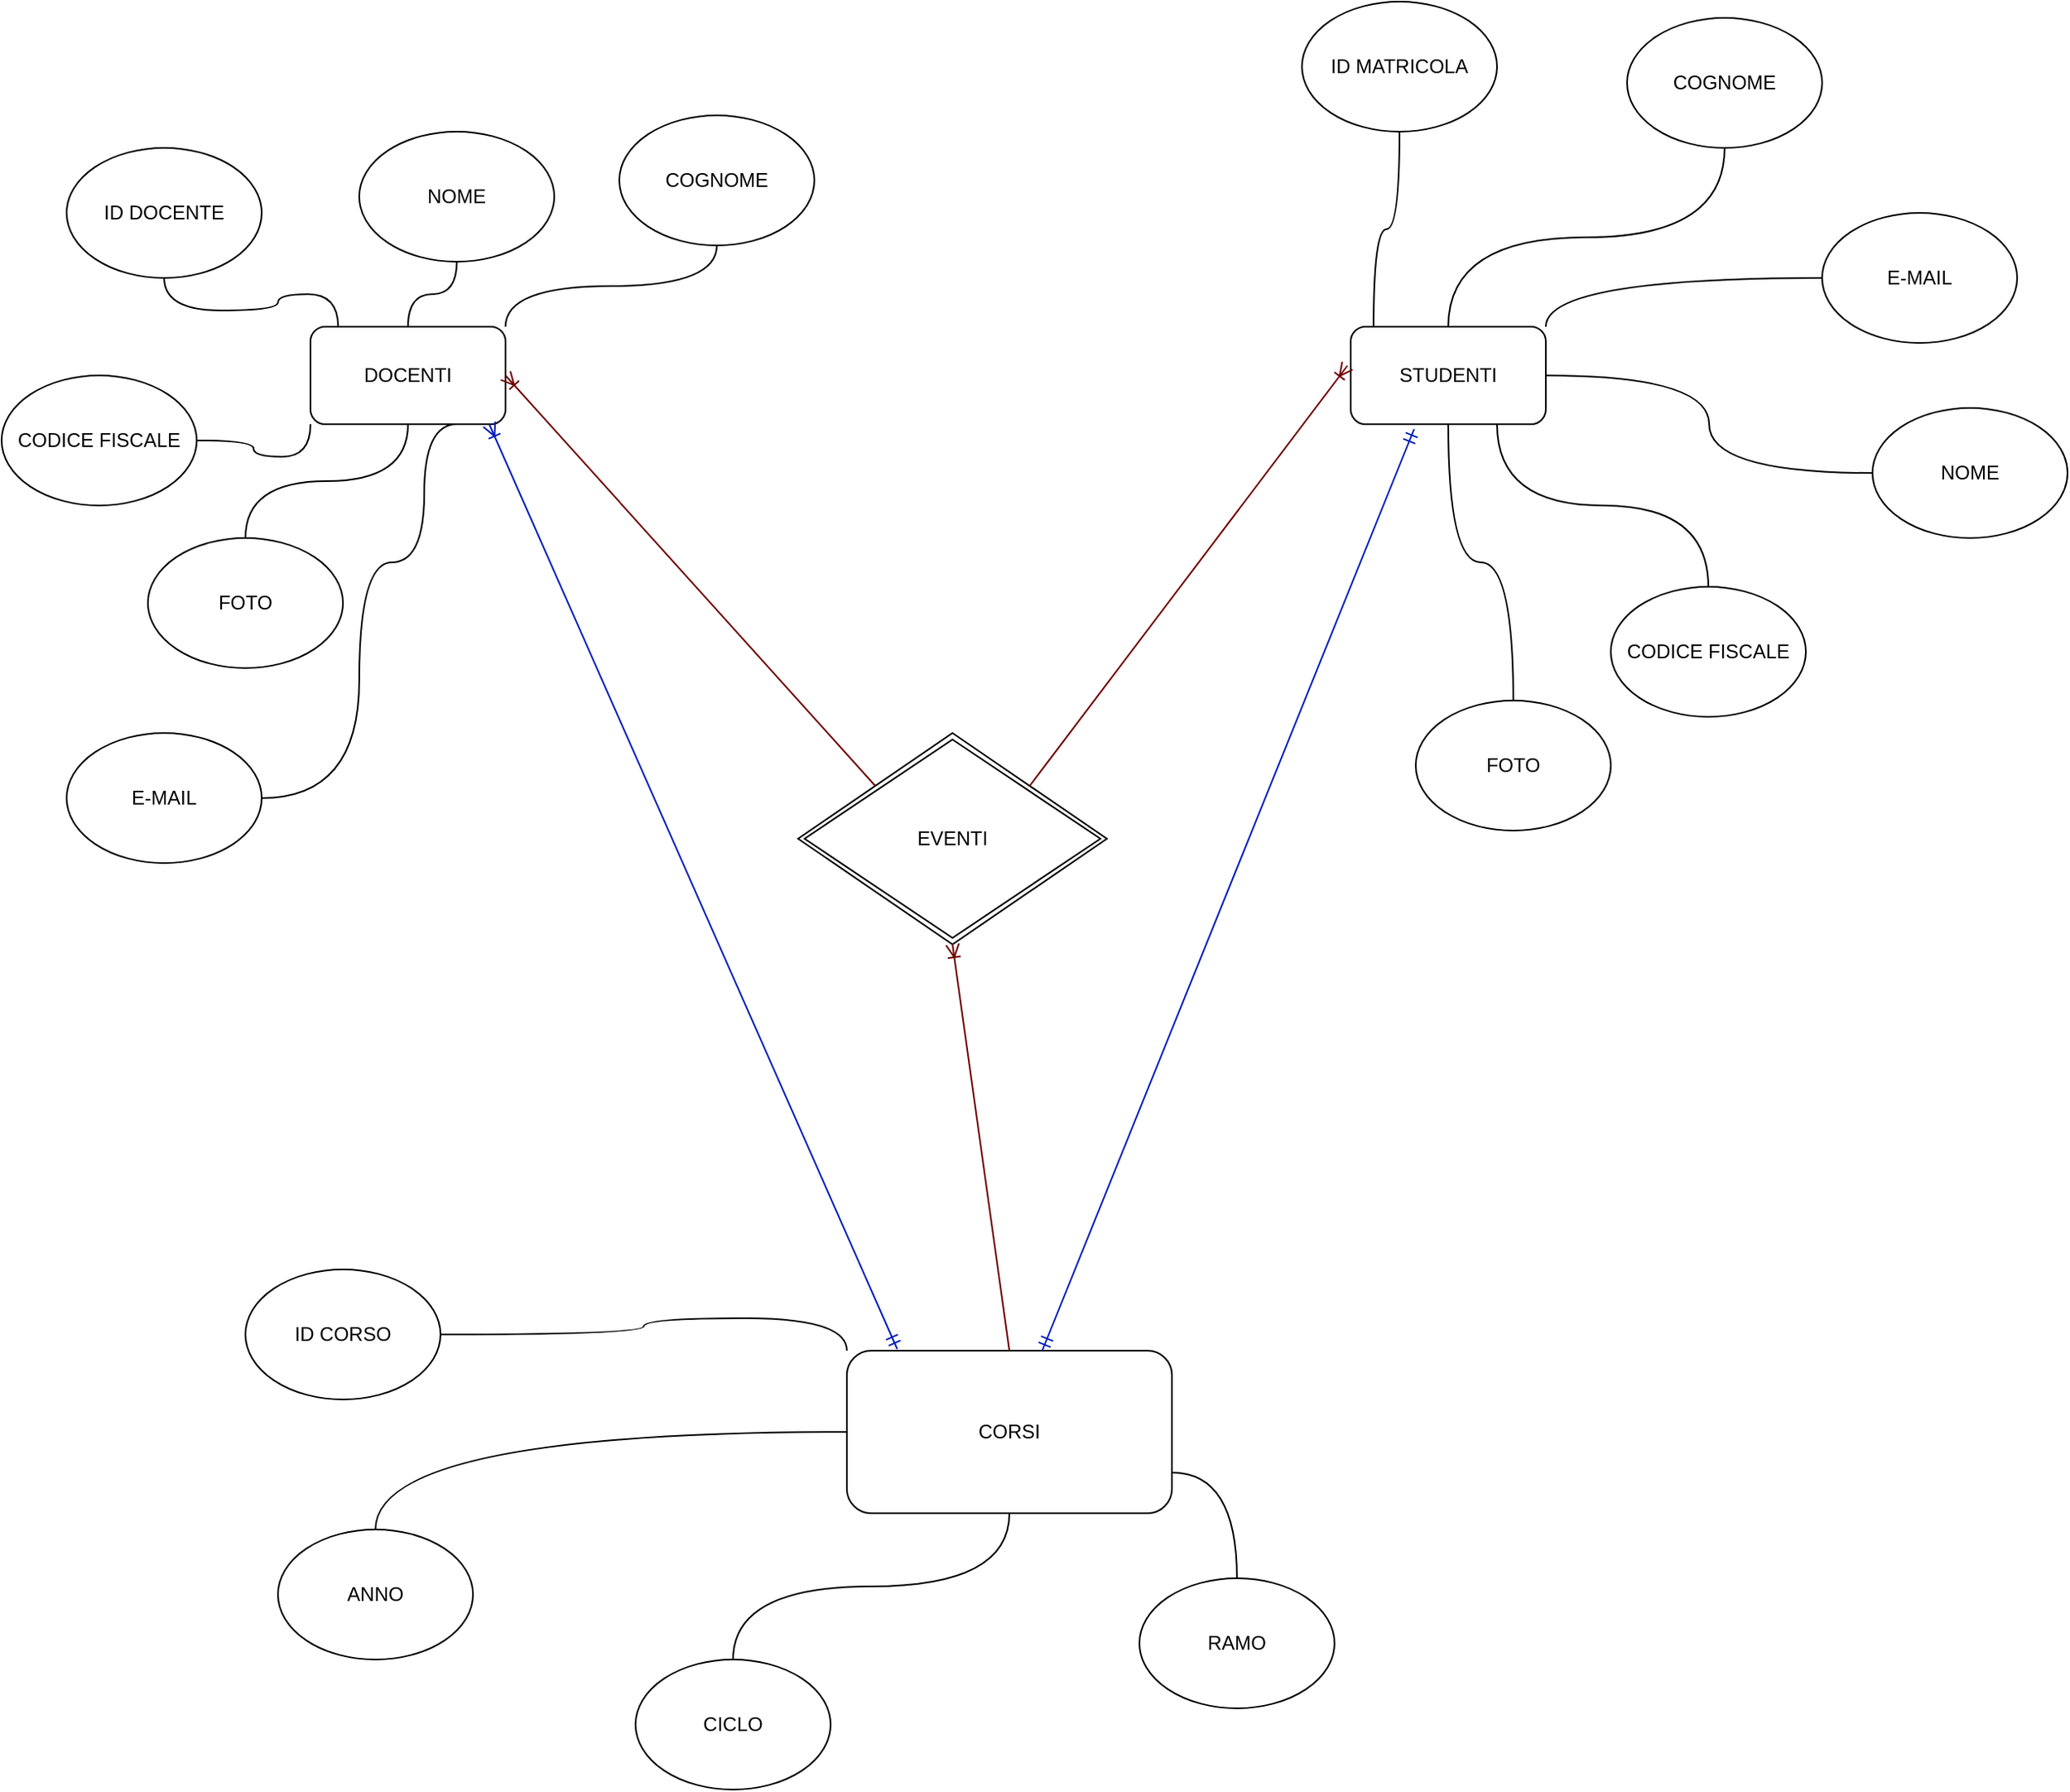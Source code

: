 <mxfile version="13.7.7" type="google"><diagram id="C5RBs43oDa-KdzZeNtuy" name="Page-1"><mxGraphModel dx="1320" dy="1685" grid="1" gridSize="10" guides="1" tooltips="1" connect="1" arrows="1" fold="1" page="1" pageScale="1" pageWidth="827" pageHeight="1169" math="0" shadow="0"><root><mxCell id="WIyWlLk6GJQsqaUBKTNV-0"/><mxCell id="WIyWlLk6GJQsqaUBKTNV-1" parent="WIyWlLk6GJQsqaUBKTNV-0"/><mxCell id="Mb1_eHUbX55ygG9vqGqB-45" style="edgeStyle=orthogonalEdgeStyle;orthogonalLoop=1;jettySize=auto;html=1;exitX=0;exitY=1;exitDx=0;exitDy=0;endArrow=none;endFill=0;curved=1;" edge="1" parent="WIyWlLk6GJQsqaUBKTNV-1" source="Mb1_eHUbX55ygG9vqGqB-44" target="Mb1_eHUbX55ygG9vqGqB-46"><mxGeometry relative="1" as="geometry"><mxPoint x="150" y="200" as="targetPoint"/></mxGeometry></mxCell><mxCell id="Mb1_eHUbX55ygG9vqGqB-47" style="edgeStyle=orthogonalEdgeStyle;orthogonalLoop=1;jettySize=auto;html=1;exitX=0.142;exitY=0;exitDx=0;exitDy=0;endArrow=none;endFill=0;curved=1;exitPerimeter=0;" edge="1" parent="WIyWlLk6GJQsqaUBKTNV-1" source="Mb1_eHUbX55ygG9vqGqB-44" target="Mb1_eHUbX55ygG9vqGqB-48"><mxGeometry relative="1" as="geometry"><mxPoint x="190" y="60" as="targetPoint"/></mxGeometry></mxCell><mxCell id="Mb1_eHUbX55ygG9vqGqB-49" style="edgeStyle=orthogonalEdgeStyle;orthogonalLoop=1;jettySize=auto;html=1;exitX=0.5;exitY=0;exitDx=0;exitDy=0;endArrow=none;endFill=0;curved=1;" edge="1" parent="WIyWlLk6GJQsqaUBKTNV-1" source="Mb1_eHUbX55ygG9vqGqB-44" target="Mb1_eHUbX55ygG9vqGqB-50"><mxGeometry relative="1" as="geometry"><mxPoint x="370" y="60" as="targetPoint"/></mxGeometry></mxCell><mxCell id="Mb1_eHUbX55ygG9vqGqB-51" style="edgeStyle=orthogonalEdgeStyle;orthogonalLoop=1;jettySize=auto;html=1;exitX=0.5;exitY=1;exitDx=0;exitDy=0;endArrow=none;endFill=0;curved=1;" edge="1" parent="WIyWlLk6GJQsqaUBKTNV-1" source="Mb1_eHUbX55ygG9vqGqB-44" target="Mb1_eHUbX55ygG9vqGqB-52"><mxGeometry relative="1" as="geometry"><mxPoint x="370" y="260" as="targetPoint"/></mxGeometry></mxCell><mxCell id="Mb1_eHUbX55ygG9vqGqB-53" style="edgeStyle=orthogonalEdgeStyle;orthogonalLoop=1;jettySize=auto;html=1;exitX=1;exitY=0;exitDx=0;exitDy=0;endArrow=none;endFill=0;curved=1;" edge="1" parent="WIyWlLk6GJQsqaUBKTNV-1" source="Mb1_eHUbX55ygG9vqGqB-44" target="Mb1_eHUbX55ygG9vqGqB-54"><mxGeometry relative="1" as="geometry"><mxPoint x="450" y="120" as="targetPoint"/></mxGeometry></mxCell><mxCell id="Mb1_eHUbX55ygG9vqGqB-55" style="edgeStyle=orthogonalEdgeStyle;orthogonalLoop=1;jettySize=auto;html=1;exitX=0.75;exitY=1;exitDx=0;exitDy=0;endArrow=none;endFill=0;curved=1;" edge="1" parent="WIyWlLk6GJQsqaUBKTNV-1" source="Mb1_eHUbX55ygG9vqGqB-44" target="Mb1_eHUbX55ygG9vqGqB-56"><mxGeometry relative="1" as="geometry"><mxPoint x="370" y="300" as="targetPoint"/><Array as="points"><mxPoint x="350" y="190"/><mxPoint x="350" y="275"/><mxPoint x="310" y="275"/></Array></mxGeometry></mxCell><mxCell id="Mb1_eHUbX55ygG9vqGqB-44" value="DOCENTI" style="rounded=1;whiteSpace=wrap;html=1;" vertex="1" parent="WIyWlLk6GJQsqaUBKTNV-1"><mxGeometry x="280" y="130" width="120" height="60" as="geometry"/></mxCell><mxCell id="Mb1_eHUbX55ygG9vqGqB-46" value="CODICE FISCALE" style="ellipse;whiteSpace=wrap;html=1;" vertex="1" parent="WIyWlLk6GJQsqaUBKTNV-1"><mxGeometry x="90" y="160" width="120" height="80" as="geometry"/></mxCell><mxCell id="Mb1_eHUbX55ygG9vqGqB-48" value="ID DOCENTE" style="ellipse;whiteSpace=wrap;html=1;" vertex="1" parent="WIyWlLk6GJQsqaUBKTNV-1"><mxGeometry x="130" y="20" width="120" height="80" as="geometry"/></mxCell><mxCell id="Mb1_eHUbX55ygG9vqGqB-50" value="NOME" style="ellipse;whiteSpace=wrap;html=1;" vertex="1" parent="WIyWlLk6GJQsqaUBKTNV-1"><mxGeometry x="310" y="10" width="120" height="80" as="geometry"/></mxCell><mxCell id="Mb1_eHUbX55ygG9vqGqB-52" value="FOTO" style="ellipse;whiteSpace=wrap;html=1;" vertex="1" parent="WIyWlLk6GJQsqaUBKTNV-1"><mxGeometry x="180" y="260" width="120" height="80" as="geometry"/></mxCell><mxCell id="Mb1_eHUbX55ygG9vqGqB-54" value="COGNOME" style="ellipse;whiteSpace=wrap;html=1;" vertex="1" parent="WIyWlLk6GJQsqaUBKTNV-1"><mxGeometry x="470" width="120" height="80" as="geometry"/></mxCell><mxCell id="Mb1_eHUbX55ygG9vqGqB-56" value="E-MAIL" style="ellipse;whiteSpace=wrap;html=1;" vertex="1" parent="WIyWlLk6GJQsqaUBKTNV-1"><mxGeometry x="130" y="380" width="120" height="80" as="geometry"/></mxCell><mxCell id="Mb1_eHUbX55ygG9vqGqB-58" style="edgeStyle=orthogonalEdgeStyle;orthogonalLoop=1;jettySize=auto;html=1;exitX=0.117;exitY=0.033;exitDx=0;exitDy=0;endArrow=none;endFill=0;curved=1;exitPerimeter=0;" edge="1" parent="WIyWlLk6GJQsqaUBKTNV-1" source="Mb1_eHUbX55ygG9vqGqB-63" target="Mb1_eHUbX55ygG9vqGqB-64"><mxGeometry relative="1" as="geometry"><mxPoint x="810" y="110" as="targetPoint"/></mxGeometry></mxCell><mxCell id="Mb1_eHUbX55ygG9vqGqB-59" style="edgeStyle=orthogonalEdgeStyle;orthogonalLoop=1;jettySize=auto;html=1;exitX=0.5;exitY=0;exitDx=0;exitDy=0;endArrow=none;endFill=0;curved=1;" edge="1" parent="WIyWlLk6GJQsqaUBKTNV-1" source="Mb1_eHUbX55ygG9vqGqB-63" target="Mb1_eHUbX55ygG9vqGqB-65"><mxGeometry relative="1" as="geometry"><mxPoint x="990" y="110" as="targetPoint"/></mxGeometry></mxCell><mxCell id="Mb1_eHUbX55ygG9vqGqB-60" style="edgeStyle=orthogonalEdgeStyle;orthogonalLoop=1;jettySize=auto;html=1;exitX=0.5;exitY=1;exitDx=0;exitDy=0;endArrow=none;endFill=0;curved=1;" edge="1" parent="WIyWlLk6GJQsqaUBKTNV-1" source="Mb1_eHUbX55ygG9vqGqB-63" target="Mb1_eHUbX55ygG9vqGqB-66"><mxGeometry relative="1" as="geometry"><mxPoint x="990" y="310" as="targetPoint"/></mxGeometry></mxCell><mxCell id="Mb1_eHUbX55ygG9vqGqB-61" style="edgeStyle=orthogonalEdgeStyle;orthogonalLoop=1;jettySize=auto;html=1;exitX=1;exitY=0;exitDx=0;exitDy=0;endArrow=none;endFill=0;curved=1;" edge="1" parent="WIyWlLk6GJQsqaUBKTNV-1" source="Mb1_eHUbX55ygG9vqGqB-63" target="Mb1_eHUbX55ygG9vqGqB-67"><mxGeometry relative="1" as="geometry"><mxPoint x="1070" y="170" as="targetPoint"/></mxGeometry></mxCell><mxCell id="Mb1_eHUbX55ygG9vqGqB-62" style="edgeStyle=orthogonalEdgeStyle;orthogonalLoop=1;jettySize=auto;html=1;exitX=0.75;exitY=1;exitDx=0;exitDy=0;endArrow=none;endFill=0;curved=1;" edge="1" parent="WIyWlLk6GJQsqaUBKTNV-1" source="Mb1_eHUbX55ygG9vqGqB-63" target="Mb1_eHUbX55ygG9vqGqB-68"><mxGeometry relative="1" as="geometry"><mxPoint x="990" y="350" as="targetPoint"/></mxGeometry></mxCell><mxCell id="Mb1_eHUbX55ygG9vqGqB-63" value="STUDENTI" style="rounded=1;whiteSpace=wrap;html=1;" vertex="1" parent="WIyWlLk6GJQsqaUBKTNV-1"><mxGeometry x="920" y="130" width="120" height="60" as="geometry"/></mxCell><mxCell id="Mb1_eHUbX55ygG9vqGqB-64" value="ID MATRICOLA" style="ellipse;whiteSpace=wrap;html=1;" vertex="1" parent="WIyWlLk6GJQsqaUBKTNV-1"><mxGeometry x="890" y="-70" width="120" height="80" as="geometry"/></mxCell><mxCell id="Mb1_eHUbX55ygG9vqGqB-65" value="COGNOME" style="ellipse;whiteSpace=wrap;html=1;" vertex="1" parent="WIyWlLk6GJQsqaUBKTNV-1"><mxGeometry x="1090" y="-60" width="120" height="80" as="geometry"/></mxCell><mxCell id="Mb1_eHUbX55ygG9vqGqB-66" value="FOTO" style="ellipse;whiteSpace=wrap;html=1;" vertex="1" parent="WIyWlLk6GJQsqaUBKTNV-1"><mxGeometry x="960" y="360" width="120" height="80" as="geometry"/></mxCell><mxCell id="Mb1_eHUbX55ygG9vqGqB-67" value="E-MAIL" style="ellipse;whiteSpace=wrap;html=1;" vertex="1" parent="WIyWlLk6GJQsqaUBKTNV-1"><mxGeometry x="1210" y="60" width="120" height="80" as="geometry"/></mxCell><mxCell id="Mb1_eHUbX55ygG9vqGqB-68" value="CODICE FISCALE" style="ellipse;whiteSpace=wrap;html=1;" vertex="1" parent="WIyWlLk6GJQsqaUBKTNV-1"><mxGeometry x="1080" y="290" width="120" height="80" as="geometry"/></mxCell><mxCell id="Mb1_eHUbX55ygG9vqGqB-98" style="edgeStyle=orthogonalEdgeStyle;curved=1;orthogonalLoop=1;jettySize=auto;html=1;exitX=0;exitY=0.5;exitDx=0;exitDy=0;entryX=1;entryY=0.5;entryDx=0;entryDy=0;endArrow=none;endFill=0;" edge="1" parent="WIyWlLk6GJQsqaUBKTNV-1" source="Mb1_eHUbX55ygG9vqGqB-69" target="Mb1_eHUbX55ygG9vqGqB-63"><mxGeometry relative="1" as="geometry"/></mxCell><mxCell id="Mb1_eHUbX55ygG9vqGqB-69" value="NOME" style="ellipse;whiteSpace=wrap;html=1;" vertex="1" parent="WIyWlLk6GJQsqaUBKTNV-1"><mxGeometry x="1241" y="180" width="120" height="80" as="geometry"/></mxCell><mxCell id="Mb1_eHUbX55ygG9vqGqB-76" style="edgeStyle=orthogonalEdgeStyle;orthogonalLoop=1;jettySize=auto;html=1;exitX=0;exitY=0;exitDx=0;exitDy=0;endArrow=none;endFill=0;curved=1;" edge="1" parent="WIyWlLk6GJQsqaUBKTNV-1" source="Mb1_eHUbX55ygG9vqGqB-74" target="Mb1_eHUbX55ygG9vqGqB-77"><mxGeometry relative="1" as="geometry"><mxPoint x="400" y="710" as="targetPoint"/></mxGeometry></mxCell><mxCell id="Mb1_eHUbX55ygG9vqGqB-78" style="edgeStyle=orthogonalEdgeStyle;orthogonalLoop=1;jettySize=auto;html=1;exitX=0;exitY=0.5;exitDx=0;exitDy=0;endArrow=none;endFill=0;curved=1;" edge="1" parent="WIyWlLk6GJQsqaUBKTNV-1" source="Mb1_eHUbX55ygG9vqGqB-74" target="Mb1_eHUbX55ygG9vqGqB-79"><mxGeometry relative="1" as="geometry"><mxPoint x="310" y="860" as="targetPoint"/></mxGeometry></mxCell><mxCell id="Mb1_eHUbX55ygG9vqGqB-80" style="edgeStyle=orthogonalEdgeStyle;orthogonalLoop=1;jettySize=auto;html=1;exitX=1;exitY=0.75;exitDx=0;exitDy=0;endArrow=none;endFill=0;curved=1;" edge="1" parent="WIyWlLk6GJQsqaUBKTNV-1" source="Mb1_eHUbX55ygG9vqGqB-74" target="Mb1_eHUbX55ygG9vqGqB-81"><mxGeometry relative="1" as="geometry"><mxPoint x="890" y="880" as="targetPoint"/></mxGeometry></mxCell><mxCell id="Mb1_eHUbX55ygG9vqGqB-82" style="edgeStyle=orthogonalEdgeStyle;orthogonalLoop=1;jettySize=auto;html=1;exitX=0.5;exitY=1;exitDx=0;exitDy=0;endArrow=none;endFill=0;curved=1;" edge="1" parent="WIyWlLk6GJQsqaUBKTNV-1" source="Mb1_eHUbX55ygG9vqGqB-74" target="Mb1_eHUbX55ygG9vqGqB-83"><mxGeometry relative="1" as="geometry"><mxPoint x="540" y="990" as="targetPoint"/></mxGeometry></mxCell><mxCell id="Mb1_eHUbX55ygG9vqGqB-74" value="CORSI" style="rounded=1;whiteSpace=wrap;html=1;" vertex="1" parent="WIyWlLk6GJQsqaUBKTNV-1"><mxGeometry x="610" y="760" width="200" height="100" as="geometry"/></mxCell><mxCell id="Mb1_eHUbX55ygG9vqGqB-77" value="ID CORSO" style="ellipse;whiteSpace=wrap;html=1;" vertex="1" parent="WIyWlLk6GJQsqaUBKTNV-1"><mxGeometry x="240" y="710" width="120" height="80" as="geometry"/></mxCell><mxCell id="Mb1_eHUbX55ygG9vqGqB-79" value="ANNO" style="ellipse;whiteSpace=wrap;html=1;" vertex="1" parent="WIyWlLk6GJQsqaUBKTNV-1"><mxGeometry x="260" y="870" width="120" height="80" as="geometry"/></mxCell><mxCell id="Mb1_eHUbX55ygG9vqGqB-81" value="RAMO" style="ellipse;whiteSpace=wrap;html=1;" vertex="1" parent="WIyWlLk6GJQsqaUBKTNV-1"><mxGeometry x="790" y="900" width="120" height="80" as="geometry"/></mxCell><mxCell id="Mb1_eHUbX55ygG9vqGqB-83" value="CICLO" style="ellipse;whiteSpace=wrap;html=1;" vertex="1" parent="WIyWlLk6GJQsqaUBKTNV-1"><mxGeometry x="480" y="950" width="120" height="80" as="geometry"/></mxCell><mxCell id="Mb1_eHUbX55ygG9vqGqB-91" value="" style="fontSize=12;html=1;endArrow=ERmandOne;startArrow=ERmandOne;entryX=0.325;entryY=1.05;entryDx=0;entryDy=0;entryPerimeter=0;fillColor=#0050ef;strokeColor=#001DBC;" edge="1" parent="WIyWlLk6GJQsqaUBKTNV-1" source="Mb1_eHUbX55ygG9vqGqB-74" target="Mb1_eHUbX55ygG9vqGqB-63"><mxGeometry width="100" height="100" relative="1" as="geometry"><mxPoint x="830" y="530" as="sourcePoint"/><mxPoint x="900" y="300" as="targetPoint"/></mxGeometry></mxCell><mxCell id="Mb1_eHUbX55ygG9vqGqB-92" value="" style="fontSize=12;html=1;endArrow=ERoneToMany;startArrow=ERmandOne;exitX=0.155;exitY=-0.01;exitDx=0;exitDy=0;exitPerimeter=0;fillColor=#0050ef;strokeColor=#001DBC;" edge="1" parent="WIyWlLk6GJQsqaUBKTNV-1" source="Mb1_eHUbX55ygG9vqGqB-74"><mxGeometry width="100" height="100" relative="1" as="geometry"><mxPoint x="450" y="400" as="sourcePoint"/><mxPoint x="390" y="190" as="targetPoint"/></mxGeometry></mxCell><mxCell id="Mb1_eHUbX55ygG9vqGqB-93" value="EVENTI" style="shape=rhombus;double=1;perimeter=rhombusPerimeter;whiteSpace=wrap;html=1;align=center;" vertex="1" parent="WIyWlLk6GJQsqaUBKTNV-1"><mxGeometry x="580" y="380" width="190" height="130" as="geometry"/></mxCell><mxCell id="Mb1_eHUbX55ygG9vqGqB-94" value="" style="fontSize=12;html=1;endArrow=ERoneToMany;entryX=0.5;entryY=1;entryDx=0;entryDy=0;fillColor=#a20025;strokeColor=#6F0000;exitX=0.5;exitY=0;exitDx=0;exitDy=0;" edge="1" parent="WIyWlLk6GJQsqaUBKTNV-1" source="Mb1_eHUbX55ygG9vqGqB-74" target="Mb1_eHUbX55ygG9vqGqB-93"><mxGeometry width="100" height="100" relative="1" as="geometry"><mxPoint x="700" y="700" as="sourcePoint"/><mxPoint x="710" y="660" as="targetPoint"/></mxGeometry></mxCell><mxCell id="Mb1_eHUbX55ygG9vqGqB-95" value="" style="fontSize=12;html=1;endArrow=ERoneToMany;fillColor=#a20025;strokeColor=#6F0000;exitX=0;exitY=0;exitDx=0;exitDy=0;entryX=1;entryY=0.5;entryDx=0;entryDy=0;" edge="1" parent="WIyWlLk6GJQsqaUBKTNV-1" source="Mb1_eHUbX55ygG9vqGqB-93" target="Mb1_eHUbX55ygG9vqGqB-44"><mxGeometry width="100" height="100" relative="1" as="geometry"><mxPoint x="525.5" y="340" as="sourcePoint"/><mxPoint x="450" y="180" as="targetPoint"/></mxGeometry></mxCell><mxCell id="Mb1_eHUbX55ygG9vqGqB-96" value="" style="fontSize=12;html=1;endArrow=ERoneToMany;entryX=-0.017;entryY=0.4;entryDx=0;entryDy=0;entryPerimeter=0;exitX=1;exitY=0;exitDx=0;exitDy=0;fillColor=#a20025;strokeColor=#6F0000;" edge="1" parent="WIyWlLk6GJQsqaUBKTNV-1" source="Mb1_eHUbX55ygG9vqGqB-93" target="Mb1_eHUbX55ygG9vqGqB-63"><mxGeometry width="100" height="100" relative="1" as="geometry"><mxPoint x="631.01" y="369.01" as="sourcePoint"/><mxPoint x="660" y="200" as="targetPoint"/></mxGeometry></mxCell></root></mxGraphModel></diagram></mxfile>